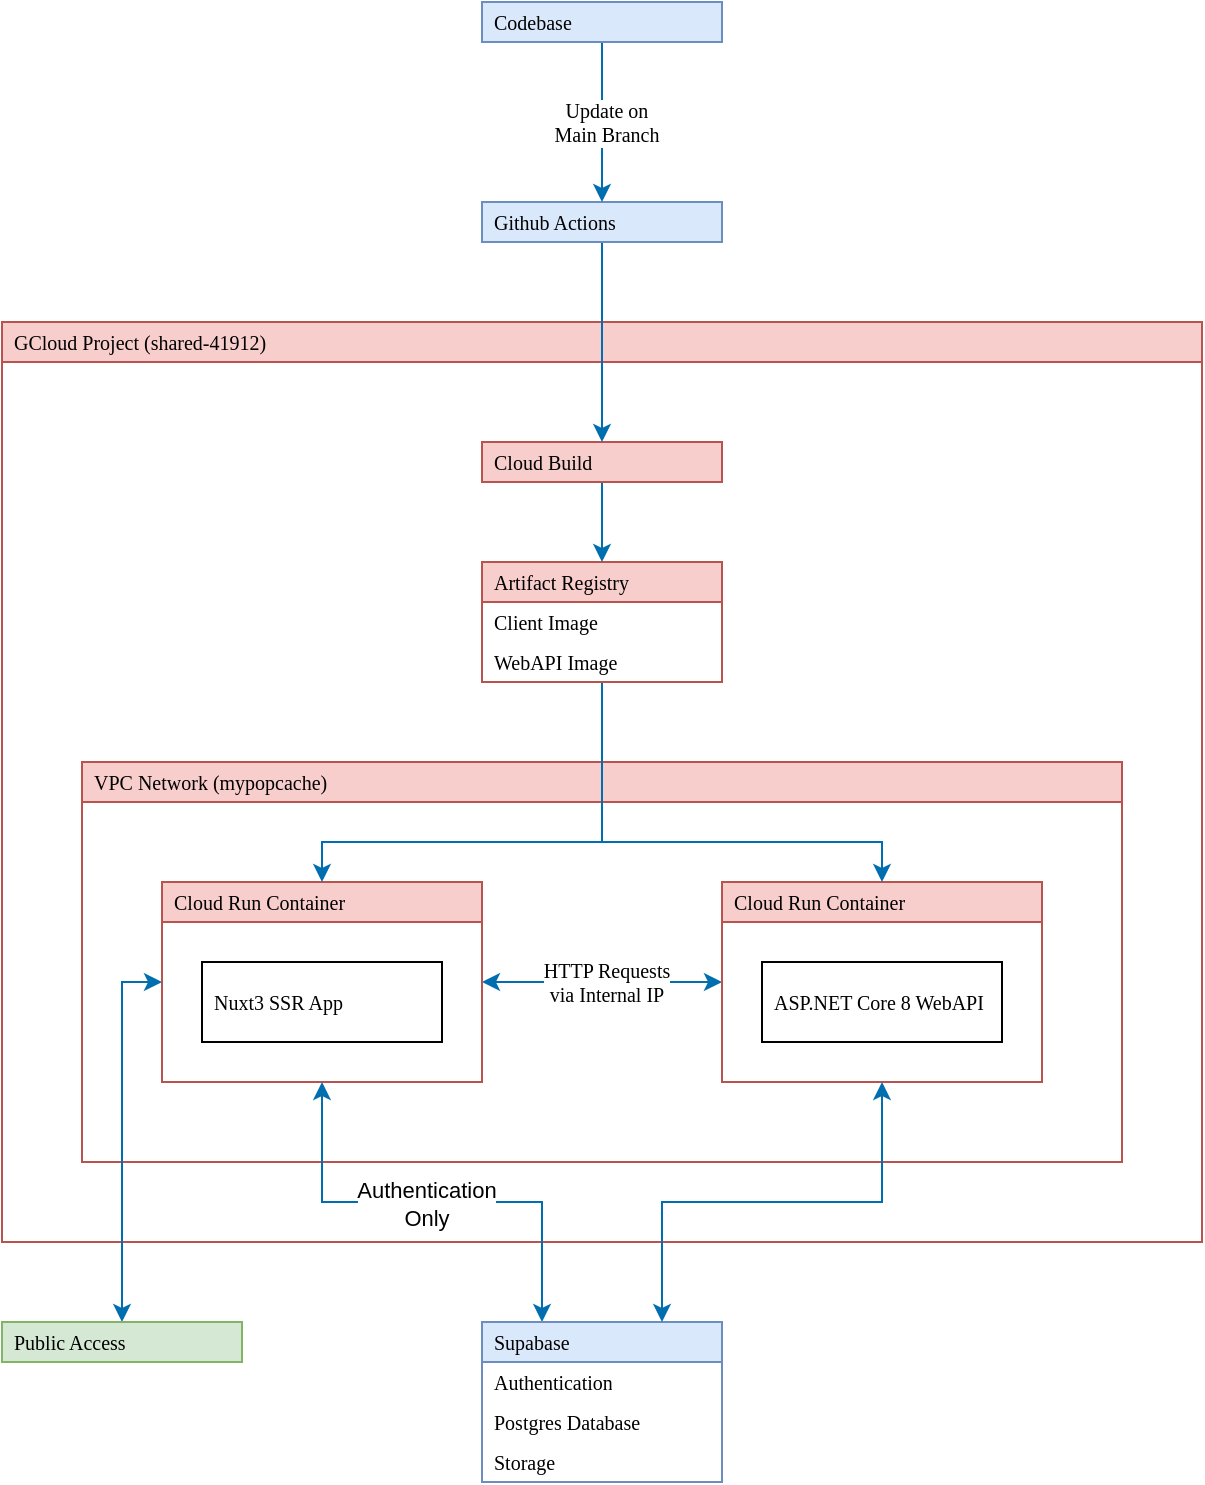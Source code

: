 <mxfile version="24.2.1" type="github">
  <diagram name="Página-1" id="OVmor5jS-R9bCVFs5QnG">
    <mxGraphModel dx="1030" dy="794" grid="1" gridSize="10" guides="1" tooltips="1" connect="1" arrows="1" fold="1" page="0" pageScale="1" pageWidth="827" pageHeight="1169" math="0" shadow="0">
      <root>
        <mxCell id="0" />
        <mxCell id="1" parent="0" />
        <mxCell id="kv5K3Uq45o6Ma86xoF1O-12" value="GCloud Project (&lt;span style=&quot;font-size: 10px;&quot; data-prober=&quot;cloud-console-core-functions-project-id&quot; class=&quot;cfc-purview-picker-list-id cfc-color-secondary ng-star-inserted&quot;&gt;shared-41912) &lt;/span&gt;" style="swimlane;whiteSpace=wrap;html=1;startSize=20;swimlaneLine=1;expand=1;collapsible=0;fontSize=10;fontStyle=0;fillColor=#f8cecc;strokeColor=#b85450;fontFamily=Tahoma;align=left;spacingLeft=4;" parent="1" vertex="1">
          <mxGeometry x="480" y="240" width="600" height="460" as="geometry" />
        </mxCell>
        <mxCell id="kv5K3Uq45o6Ma86xoF1O-21" value="&lt;font style=&quot;font-size: 10px;&quot;&gt;VPC Network (mypopcache)&lt;/font&gt;" style="swimlane;whiteSpace=wrap;html=1;startSize=20;collapsible=0;fontSize=10;fontStyle=0;fillColor=#f8cecc;strokeColor=#b85450;fontFamily=Tahoma;align=left;spacingLeft=4;" parent="kv5K3Uq45o6Ma86xoF1O-12" vertex="1">
          <mxGeometry x="40" y="220" width="520" height="200" as="geometry">
            <mxRectangle x="280" y="80" width="200" height="40" as="alternateBounds" />
          </mxGeometry>
        </mxCell>
        <mxCell id="kv5K3Uq45o6Ma86xoF1O-27" value="&lt;font style=&quot;font-size: 10px;&quot;&gt;HTTP Requests&lt;br style=&quot;font-size: 10px;&quot;&gt;via Internal IP&lt;/font&gt;" style="edgeStyle=orthogonalEdgeStyle;rounded=0;orthogonalLoop=1;jettySize=auto;html=1;fillColor=#1ba1e2;strokeColor=#006EAF;fontFamily=Tahoma;fontSize=10;startArrow=classic;startFill=1;entryX=0;entryY=0.5;entryDx=0;entryDy=0;exitX=1;exitY=0.5;exitDx=0;exitDy=0;align=center;spacingLeft=4;" parent="kv5K3Uq45o6Ma86xoF1O-21" edge="1" target="kv5K3Uq45o6Ma86xoF1O-14" source="kv5K3Uq45o6Ma86xoF1O-13">
          <mxGeometry relative="1" as="geometry">
            <mxPoint x="200" y="90" as="sourcePoint" />
            <mxPoint x="320" y="90" as="targetPoint" />
          </mxGeometry>
        </mxCell>
        <mxCell id="kv5K3Uq45o6Ma86xoF1O-13" value="Cloud Run Container" style="swimlane;whiteSpace=wrap;html=1;startSize=20;collapsible=0;fontSize=10;fontStyle=0;fillColor=#f8cecc;strokeColor=#b85450;fontFamily=Tahoma;align=left;spacingLeft=4;" parent="kv5K3Uq45o6Ma86xoF1O-21" vertex="1">
          <mxGeometry x="40" y="60" width="160" height="100" as="geometry">
            <mxRectangle x="40" y="80" width="200" height="40" as="alternateBounds" />
          </mxGeometry>
        </mxCell>
        <mxCell id="kv5K3Uq45o6Ma86xoF1O-8" value="&lt;div style=&quot;font-size: 10px;&quot;&gt;Nuxt3 SSR App&lt;/div&gt;" style="rounded=0;whiteSpace=wrap;html=1;fontSize=10;fontFamily=Tahoma;align=left;spacingLeft=4;" parent="kv5K3Uq45o6Ma86xoF1O-13" vertex="1">
          <mxGeometry x="20" y="40" width="120" height="40" as="geometry" />
        </mxCell>
        <mxCell id="kv5K3Uq45o6Ma86xoF1O-14" value="Cloud Run Container" style="swimlane;whiteSpace=wrap;html=1;startSize=20;collapsible=0;fontSize=10;fontStyle=0;fillColor=#f8cecc;strokeColor=#b85450;fontFamily=Tahoma;align=left;spacingLeft=4;" parent="kv5K3Uq45o6Ma86xoF1O-21" vertex="1">
          <mxGeometry x="320" y="60" width="160" height="100" as="geometry">
            <mxRectangle x="280" y="80" width="200" height="40" as="alternateBounds" />
          </mxGeometry>
        </mxCell>
        <mxCell id="kv5K3Uq45o6Ma86xoF1O-9" value="ASP.NET Core 8 WebAPI" style="rounded=0;whiteSpace=wrap;html=1;fontSize=10;fontFamily=Tahoma;align=left;spacingLeft=4;" parent="kv5K3Uq45o6Ma86xoF1O-14" vertex="1">
          <mxGeometry x="20" y="40" width="120" height="40" as="geometry" />
        </mxCell>
        <mxCell id="REMJgbg8ZPlpd7Nh2icU-43" style="edgeStyle=orthogonalEdgeStyle;rounded=0;orthogonalLoop=1;jettySize=auto;html=1;entryX=0.5;entryY=0;entryDx=0;entryDy=0;fillColor=#1ba1e2;strokeColor=#006EAF;fontFamily=Tahoma;fontSize=10;align=left;spacingLeft=4;" parent="kv5K3Uq45o6Ma86xoF1O-12" source="REMJgbg8ZPlpd7Nh2icU-21" target="kv5K3Uq45o6Ma86xoF1O-13" edge="1">
          <mxGeometry relative="1" as="geometry">
            <Array as="points">
              <mxPoint x="300" y="260" />
              <mxPoint x="160" y="260" />
            </Array>
          </mxGeometry>
        </mxCell>
        <mxCell id="REMJgbg8ZPlpd7Nh2icU-44" style="edgeStyle=orthogonalEdgeStyle;rounded=0;orthogonalLoop=1;jettySize=auto;html=1;entryX=0.5;entryY=0;entryDx=0;entryDy=0;fillColor=#1ba1e2;strokeColor=#006EAF;fontFamily=Tahoma;fontSize=10;align=left;spacingLeft=4;" parent="kv5K3Uq45o6Ma86xoF1O-12" source="REMJgbg8ZPlpd7Nh2icU-21" target="kv5K3Uq45o6Ma86xoF1O-14" edge="1">
          <mxGeometry relative="1" as="geometry">
            <Array as="points">
              <mxPoint x="300" y="260" />
              <mxPoint x="440" y="260" />
            </Array>
          </mxGeometry>
        </mxCell>
        <mxCell id="REMJgbg8ZPlpd7Nh2icU-21" value="Artifact Registry" style="swimlane;fontStyle=0;childLayout=stackLayout;horizontal=1;startSize=20;horizontalStack=0;resizeParent=1;resizeParentMax=0;resizeLast=0;collapsible=0;marginBottom=0;whiteSpace=wrap;html=1;fontSize=10;fillColor=#f8cecc;strokeColor=#b85450;fontFamily=Tahoma;align=left;spacingLeft=4;" parent="kv5K3Uq45o6Ma86xoF1O-12" vertex="1">
          <mxGeometry x="240" y="120" width="120" height="60" as="geometry" />
        </mxCell>
        <mxCell id="REMJgbg8ZPlpd7Nh2icU-22" value="Client Image" style="text;strokeColor=none;fillColor=none;align=left;verticalAlign=middle;spacingLeft=4;spacingRight=4;overflow=hidden;points=[[0,0.5],[1,0.5]];portConstraint=eastwest;rotatable=0;whiteSpace=wrap;html=1;fontSize=10;fontFamily=Tahoma;" parent="REMJgbg8ZPlpd7Nh2icU-21" vertex="1">
          <mxGeometry y="20" width="120" height="20" as="geometry" />
        </mxCell>
        <mxCell id="REMJgbg8ZPlpd7Nh2icU-23" value="WebAPI Image" style="text;strokeColor=none;fillColor=none;align=left;verticalAlign=middle;spacingLeft=4;spacingRight=4;overflow=hidden;points=[[0,0.5],[1,0.5]];portConstraint=eastwest;rotatable=0;whiteSpace=wrap;html=1;fontSize=10;fontFamily=Tahoma;" parent="REMJgbg8ZPlpd7Nh2icU-21" vertex="1">
          <mxGeometry y="40" width="120" height="20" as="geometry" />
        </mxCell>
        <mxCell id="REMJgbg8ZPlpd7Nh2icU-42" style="edgeStyle=orthogonalEdgeStyle;rounded=0;orthogonalLoop=1;jettySize=auto;html=1;fillColor=#1ba1e2;strokeColor=#006EAF;fontFamily=Tahoma;fontSize=10;entryX=0.5;entryY=0;entryDx=0;entryDy=0;align=left;spacingLeft=4;" parent="kv5K3Uq45o6Ma86xoF1O-12" source="REMJgbg8ZPlpd7Nh2icU-31" target="REMJgbg8ZPlpd7Nh2icU-21" edge="1">
          <mxGeometry relative="1" as="geometry" />
        </mxCell>
        <mxCell id="REMJgbg8ZPlpd7Nh2icU-31" value="Cloud Build" style="rounded=0;whiteSpace=wrap;html=1;fontSize=10;fillColor=#f8cecc;strokeColor=#b85450;fontFamily=Tahoma;align=left;spacingLeft=4;" parent="kv5K3Uq45o6Ma86xoF1O-12" vertex="1">
          <mxGeometry x="240" y="60" width="120" height="20" as="geometry" />
        </mxCell>
        <mxCell id="REMJgbg8ZPlpd7Nh2icU-47" style="edgeStyle=orthogonalEdgeStyle;rounded=0;orthogonalLoop=1;jettySize=auto;html=1;exitX=0.5;exitY=1;exitDx=0;exitDy=0;fontFamily=Tahoma;fontSize=10;align=left;spacingLeft=4;" parent="kv5K3Uq45o6Ma86xoF1O-12" source="REMJgbg8ZPlpd7Nh2icU-31" target="REMJgbg8ZPlpd7Nh2icU-31" edge="1">
          <mxGeometry relative="1" as="geometry" />
        </mxCell>
        <mxCell id="kv5K3Uq45o6Ma86xoF1O-34" style="edgeStyle=orthogonalEdgeStyle;rounded=0;orthogonalLoop=1;jettySize=auto;html=1;fillColor=#1ba1e2;strokeColor=#006EAF;fontFamily=Tahoma;fontSize=10;entryX=0.25;entryY=0;entryDx=0;entryDy=0;align=left;spacingLeft=4;startArrow=classic;startFill=1;" parent="kv5K3Uq45o6Ma86xoF1O-12" source="kv5K3Uq45o6Ma86xoF1O-13" target="kv5K3Uq45o6Ma86xoF1O-16" edge="1">
          <mxGeometry relative="1" as="geometry" />
        </mxCell>
        <mxCell id="3MWtZVwlPJY6MIcf2p_x-2" value="Authentication&lt;br&gt;Only" style="edgeLabel;html=1;align=center;verticalAlign=middle;resizable=0;points=[];spacingLeft=4;" vertex="1" connectable="0" parent="kv5K3Uq45o6Ma86xoF1O-34">
          <mxGeometry x="-0.43" y="-1" relative="1" as="geometry">
            <mxPoint x="44" as="offset" />
          </mxGeometry>
        </mxCell>
        <mxCell id="kv5K3Uq45o6Ma86xoF1O-16" value="Supabase" style="swimlane;fontStyle=0;childLayout=stackLayout;horizontal=1;startSize=20;horizontalStack=0;resizeParent=1;resizeParentMax=0;resizeLast=0;collapsible=0;marginBottom=0;whiteSpace=wrap;html=1;fontSize=10;fillColor=#dae8fc;strokeColor=#6c8ebf;fontFamily=Tahoma;align=left;spacingLeft=4;" parent="1" vertex="1">
          <mxGeometry x="720" y="740" width="120" height="80" as="geometry">
            <mxRectangle x="1240" y="440" width="160" height="40" as="alternateBounds" />
          </mxGeometry>
        </mxCell>
        <mxCell id="kv5K3Uq45o6Ma86xoF1O-17" value="Authentication" style="text;strokeColor=none;fillColor=none;align=left;verticalAlign=middle;spacingLeft=4;spacingRight=4;overflow=hidden;points=[[0,0.5],[1,0.5]];portConstraint=eastwest;rotatable=0;whiteSpace=wrap;html=1;fontSize=10;fontFamily=Tahoma;" parent="kv5K3Uq45o6Ma86xoF1O-16" vertex="1">
          <mxGeometry y="20" width="120" height="20" as="geometry" />
        </mxCell>
        <mxCell id="kv5K3Uq45o6Ma86xoF1O-18" value="Postgres Database" style="text;strokeColor=none;fillColor=none;align=left;verticalAlign=middle;spacingLeft=4;spacingRight=4;overflow=hidden;points=[[0,0.5],[1,0.5]];portConstraint=eastwest;rotatable=0;whiteSpace=wrap;html=1;fontSize=10;fontFamily=Tahoma;" parent="kv5K3Uq45o6Ma86xoF1O-16" vertex="1">
          <mxGeometry y="40" width="120" height="20" as="geometry" />
        </mxCell>
        <mxCell id="kv5K3Uq45o6Ma86xoF1O-19" value="Storage" style="text;strokeColor=none;fillColor=none;align=left;verticalAlign=middle;spacingLeft=4;spacingRight=4;overflow=hidden;points=[[0,0.5],[1,0.5]];portConstraint=eastwest;rotatable=0;whiteSpace=wrap;html=1;fontSize=10;fontFamily=Tahoma;" parent="kv5K3Uq45o6Ma86xoF1O-16" vertex="1">
          <mxGeometry y="60" width="120" height="20" as="geometry" />
        </mxCell>
        <mxCell id="kv5K3Uq45o6Ma86xoF1O-33" style="edgeStyle=orthogonalEdgeStyle;rounded=0;orthogonalLoop=1;jettySize=auto;html=1;fillColor=#1ba1e2;strokeColor=#006EAF;fontFamily=Tahoma;fontSize=10;startArrow=classic;startFill=1;entryX=0.75;entryY=0;entryDx=0;entryDy=0;align=left;spacingLeft=4;" parent="1" source="kv5K3Uq45o6Ma86xoF1O-14" target="kv5K3Uq45o6Ma86xoF1O-16" edge="1">
          <mxGeometry relative="1" as="geometry" />
        </mxCell>
        <mxCell id="3MWtZVwlPJY6MIcf2p_x-4" style="edgeStyle=orthogonalEdgeStyle;rounded=0;orthogonalLoop=1;jettySize=auto;html=1;align=left;spacingLeft=4;fillColor=#1ba1e2;strokeColor=#006EAF;" edge="1" parent="1" source="REMJgbg8ZPlpd7Nh2icU-32" target="REMJgbg8ZPlpd7Nh2icU-31">
          <mxGeometry relative="1" as="geometry" />
        </mxCell>
        <mxCell id="REMJgbg8ZPlpd7Nh2icU-32" value="Github Actions" style="rounded=0;whiteSpace=wrap;html=1;fontSize=10;fillColor=#dae8fc;strokeColor=#6c8ebf;fontFamily=Tahoma;align=left;spacingLeft=4;" parent="1" vertex="1">
          <mxGeometry x="720" y="180" width="120" height="20" as="geometry" />
        </mxCell>
        <mxCell id="REMJgbg8ZPlpd7Nh2icU-34" value="Update on&lt;br style=&quot;font-size: 10px;&quot;&gt;Main Branch" style="edgeStyle=orthogonalEdgeStyle;rounded=0;orthogonalLoop=1;jettySize=auto;html=1;fillColor=#1ba1e2;strokeColor=#006EAF;fontFamily=Tahoma;fontSize=10;align=center;spacingLeft=4;" parent="1" source="REMJgbg8ZPlpd7Nh2icU-33" target="REMJgbg8ZPlpd7Nh2icU-32" edge="1">
          <mxGeometry relative="1" as="geometry" />
        </mxCell>
        <mxCell id="REMJgbg8ZPlpd7Nh2icU-33" value="Codebase" style="rounded=0;whiteSpace=wrap;html=1;fontSize=10;fillColor=#dae8fc;strokeColor=#6c8ebf;fontFamily=Tahoma;align=left;spacingLeft=4;" parent="1" vertex="1">
          <mxGeometry x="720" y="80" width="120" height="20" as="geometry" />
        </mxCell>
        <mxCell id="REMJgbg8ZPlpd7Nh2icU-50" style="edgeStyle=orthogonalEdgeStyle;rounded=0;orthogonalLoop=1;jettySize=auto;html=1;fillColor=#1ba1e2;strokeColor=#006EAF;entryX=0;entryY=0.5;entryDx=0;entryDy=0;fontFamily=Tahoma;fontSize=10;startArrow=classic;startFill=1;align=left;spacingLeft=4;" parent="1" source="REMJgbg8ZPlpd7Nh2icU-48" target="kv5K3Uq45o6Ma86xoF1O-13" edge="1">
          <mxGeometry relative="1" as="geometry" />
        </mxCell>
        <mxCell id="REMJgbg8ZPlpd7Nh2icU-48" value="Public Access" style="rounded=0;whiteSpace=wrap;html=1;fontSize=10;fillColor=#d5e8d4;strokeColor=#82b366;fontFamily=Tahoma;align=left;spacingLeft=4;" parent="1" vertex="1">
          <mxGeometry x="480" y="740" width="120" height="20" as="geometry" />
        </mxCell>
      </root>
    </mxGraphModel>
  </diagram>
</mxfile>
